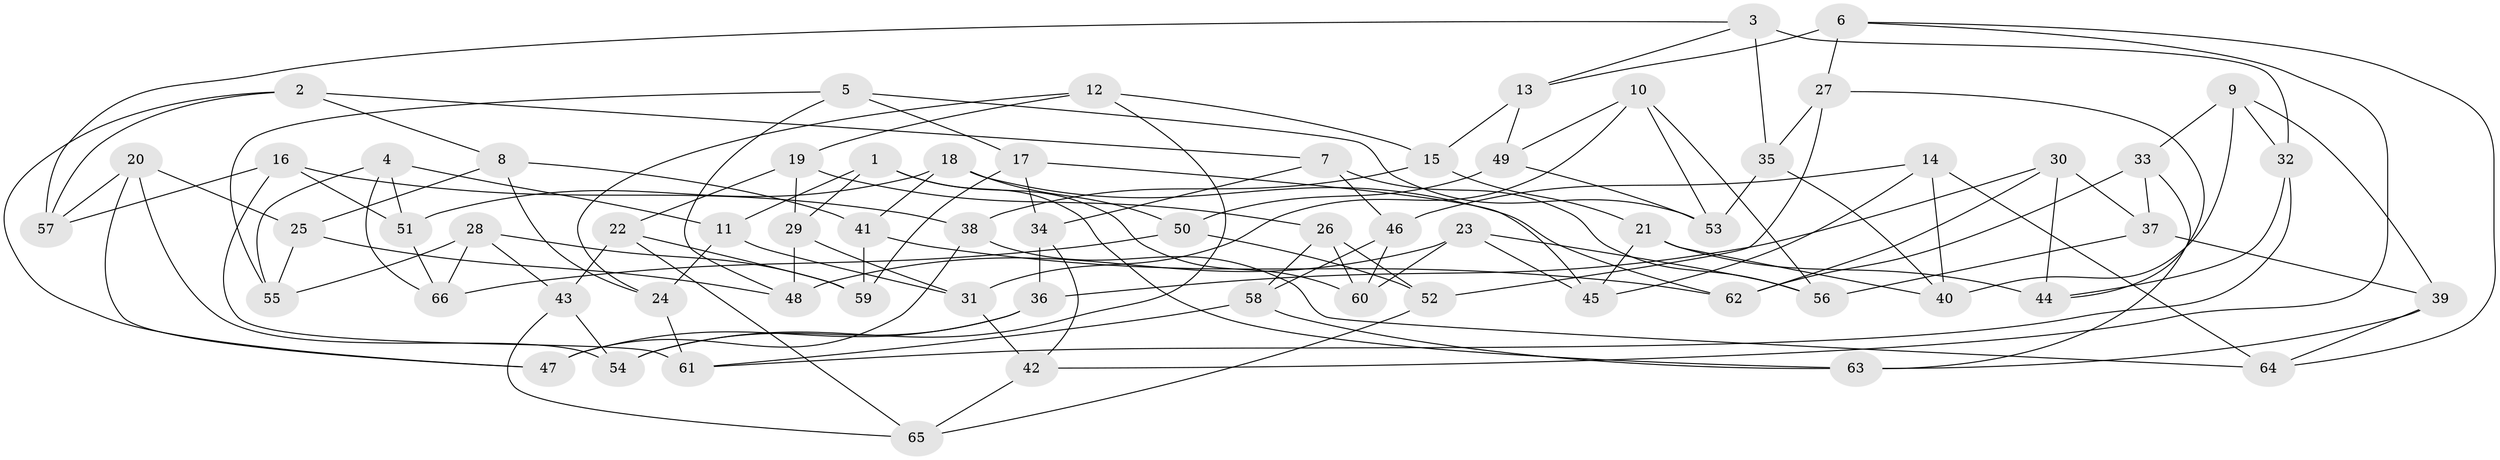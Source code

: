 // Generated by graph-tools (version 1.1) at 2025/50/03/09/25 03:50:46]
// undirected, 66 vertices, 132 edges
graph export_dot {
graph [start="1"]
  node [color=gray90,style=filled];
  1;
  2;
  3;
  4;
  5;
  6;
  7;
  8;
  9;
  10;
  11;
  12;
  13;
  14;
  15;
  16;
  17;
  18;
  19;
  20;
  21;
  22;
  23;
  24;
  25;
  26;
  27;
  28;
  29;
  30;
  31;
  32;
  33;
  34;
  35;
  36;
  37;
  38;
  39;
  40;
  41;
  42;
  43;
  44;
  45;
  46;
  47;
  48;
  49;
  50;
  51;
  52;
  53;
  54;
  55;
  56;
  57;
  58;
  59;
  60;
  61;
  62;
  63;
  64;
  65;
  66;
  1 -- 63;
  1 -- 11;
  1 -- 29;
  1 -- 60;
  2 -- 57;
  2 -- 47;
  2 -- 8;
  2 -- 7;
  3 -- 13;
  3 -- 35;
  3 -- 57;
  3 -- 32;
  4 -- 11;
  4 -- 66;
  4 -- 51;
  4 -- 55;
  5 -- 55;
  5 -- 53;
  5 -- 17;
  5 -- 48;
  6 -- 27;
  6 -- 13;
  6 -- 64;
  6 -- 42;
  7 -- 34;
  7 -- 56;
  7 -- 46;
  8 -- 41;
  8 -- 24;
  8 -- 25;
  9 -- 33;
  9 -- 40;
  9 -- 32;
  9 -- 39;
  10 -- 49;
  10 -- 56;
  10 -- 31;
  10 -- 53;
  11 -- 31;
  11 -- 24;
  12 -- 19;
  12 -- 24;
  12 -- 15;
  12 -- 54;
  13 -- 15;
  13 -- 49;
  14 -- 64;
  14 -- 40;
  14 -- 46;
  14 -- 45;
  15 -- 38;
  15 -- 21;
  16 -- 38;
  16 -- 51;
  16 -- 61;
  16 -- 57;
  17 -- 45;
  17 -- 59;
  17 -- 34;
  18 -- 41;
  18 -- 62;
  18 -- 50;
  18 -- 51;
  19 -- 22;
  19 -- 26;
  19 -- 29;
  20 -- 47;
  20 -- 25;
  20 -- 57;
  20 -- 54;
  21 -- 44;
  21 -- 40;
  21 -- 45;
  22 -- 43;
  22 -- 59;
  22 -- 65;
  23 -- 60;
  23 -- 45;
  23 -- 48;
  23 -- 56;
  24 -- 61;
  25 -- 55;
  25 -- 48;
  26 -- 60;
  26 -- 58;
  26 -- 52;
  27 -- 52;
  27 -- 35;
  27 -- 44;
  28 -- 66;
  28 -- 43;
  28 -- 55;
  28 -- 59;
  29 -- 31;
  29 -- 48;
  30 -- 37;
  30 -- 36;
  30 -- 44;
  30 -- 62;
  31 -- 42;
  32 -- 44;
  32 -- 61;
  33 -- 63;
  33 -- 37;
  33 -- 62;
  34 -- 42;
  34 -- 36;
  35 -- 53;
  35 -- 40;
  36 -- 54;
  36 -- 47;
  37 -- 56;
  37 -- 39;
  38 -- 47;
  38 -- 64;
  39 -- 63;
  39 -- 64;
  41 -- 62;
  41 -- 59;
  42 -- 65;
  43 -- 54;
  43 -- 65;
  46 -- 60;
  46 -- 58;
  49 -- 53;
  49 -- 50;
  50 -- 52;
  50 -- 66;
  51 -- 66;
  52 -- 65;
  58 -- 63;
  58 -- 61;
}
